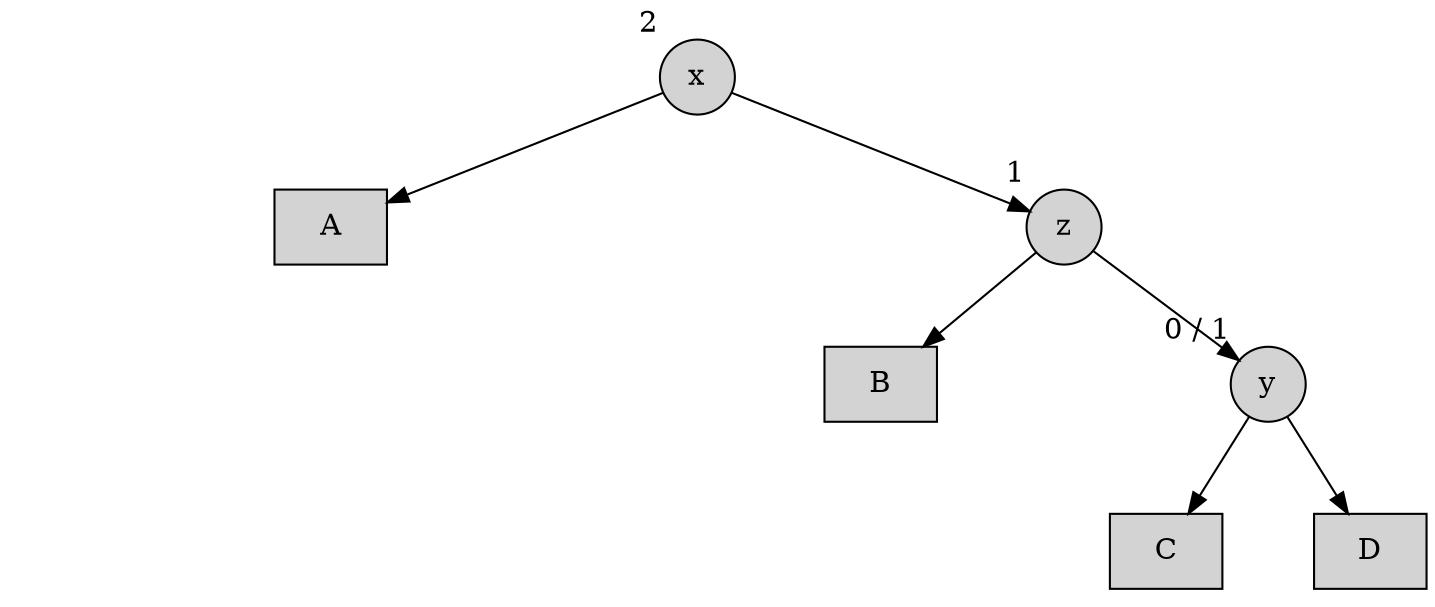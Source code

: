 digraph {
    rankdir=TB;

    node [shape=circle style=filled]

    a1 -> b1;
    a1 -> b12 [style=invis weight=10];
    a1 -> b2;

    b1 -> c1 [style=invis]
    b1 -> c12 [style=invis weight=10];
    b1 -> c2 [style=invis]

    b2 -> c3 
    b2 -> c34 [style=invis weight=10];
    b2 -> c4 

    c1 -> d1 [style=invis]
    c1 -> d12 [style=invis weight=10];
    c1 -> d2 [style=invis]

    c2 -> d3 [style=invis]
    c2 -> d34 [style=invis weight=10];
    c2 -> d4 [style=invis]

    c3 -> d5 [style=invis]
    c3 -> d56 [style=invis weight=10];
    c3 -> d6 [style=invis]

    c4 -> d7
    c4 -> d78 [style=invis weight=10];
    c4 -> d8

    a1 [label="x" xlabel=2];
    b1 [label="A" shape=rect];
    b2 [label="z" xlabel=1];
    c1 [style=invis];
    c2 [style=invis];
    c3 [label="B" shape=rect];
    c4 [label="y" xlabel="0 / 1"];
    d1 [style=invis];
    d2 [style=invis];
    d3 [style=invis];
    d4 [style=invis];
    d5 [style=invis];
    d6 [style=invis];
    d7 [label="C" shape=rect];
    d8 [label="D" shape=rect];

    b12 [label="" width=.1 style=invis];
    c12 [label="" width=.1 style=invis];
    c34 [label="" width=.1 style=invis];
    d12 [label="" width=.1 style=invis];
    d34 [label="" width=.1 style=invis];
    d56 [label="" width=.1 style=invis];
    d78 [label="" width=.1 style=invis];

    {rank = same; d12 c12 d34 b12 d56 c34 d78 }
}
